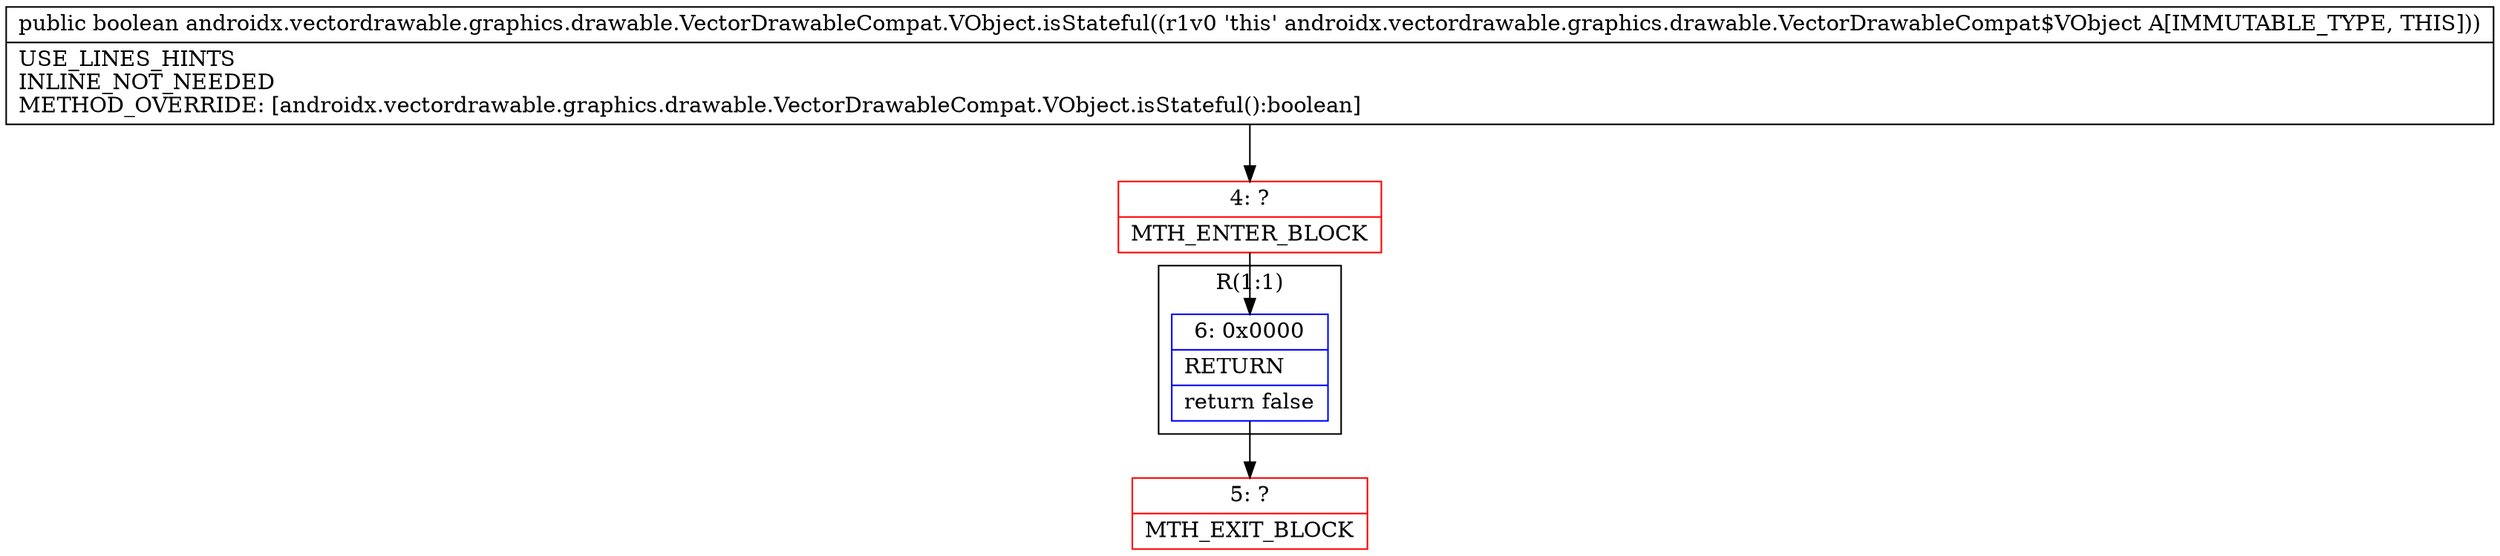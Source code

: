digraph "CFG forandroidx.vectordrawable.graphics.drawable.VectorDrawableCompat.VObject.isStateful()Z" {
subgraph cluster_Region_1646246205 {
label = "R(1:1)";
node [shape=record,color=blue];
Node_6 [shape=record,label="{6\:\ 0x0000|RETURN\l|return false\l}"];
}
Node_4 [shape=record,color=red,label="{4\:\ ?|MTH_ENTER_BLOCK\l}"];
Node_5 [shape=record,color=red,label="{5\:\ ?|MTH_EXIT_BLOCK\l}"];
MethodNode[shape=record,label="{public boolean androidx.vectordrawable.graphics.drawable.VectorDrawableCompat.VObject.isStateful((r1v0 'this' androidx.vectordrawable.graphics.drawable.VectorDrawableCompat$VObject A[IMMUTABLE_TYPE, THIS]))  | USE_LINES_HINTS\lINLINE_NOT_NEEDED\lMETHOD_OVERRIDE: [androidx.vectordrawable.graphics.drawable.VectorDrawableCompat.VObject.isStateful():boolean]\l}"];
MethodNode -> Node_4;Node_6 -> Node_5;
Node_4 -> Node_6;
}

